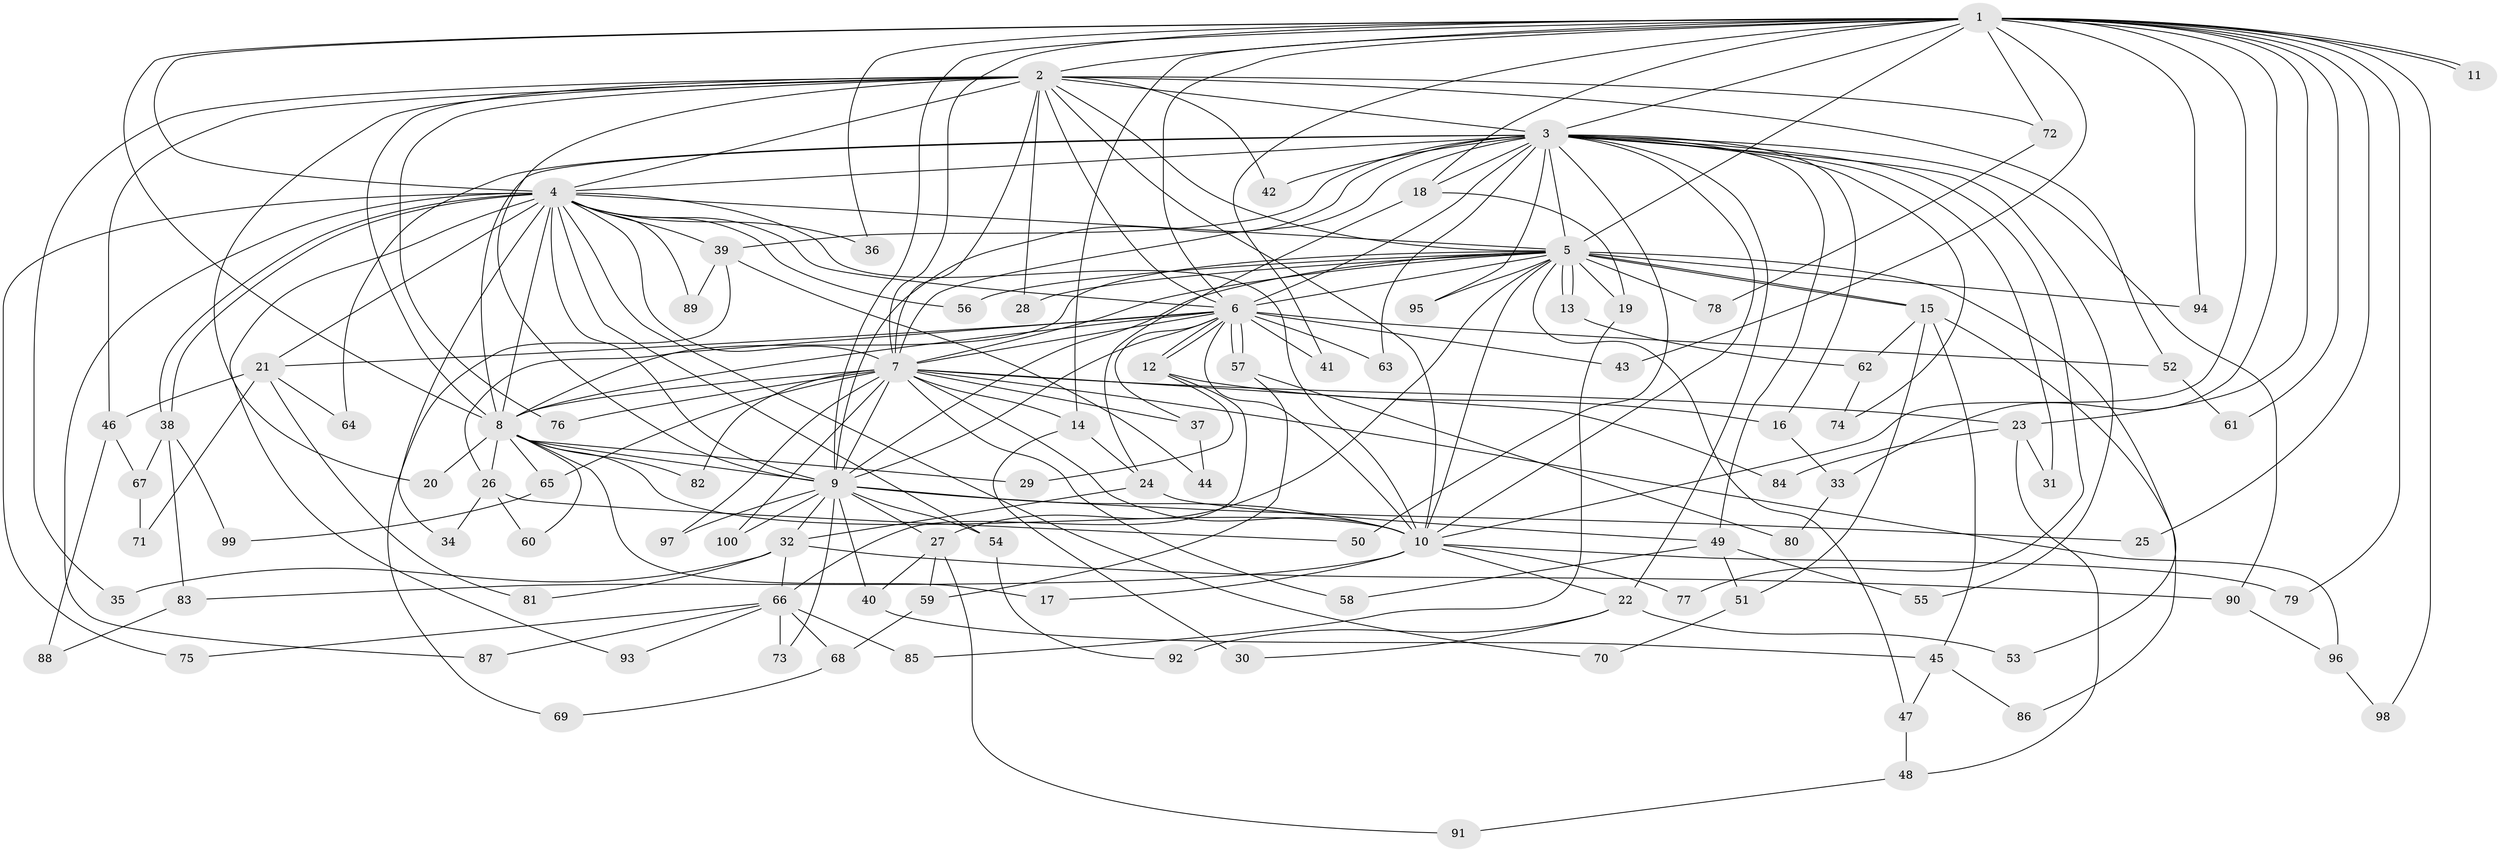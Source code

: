 // Generated by graph-tools (version 1.1) at 2025/11/02/21/25 10:11:07]
// undirected, 100 vertices, 225 edges
graph export_dot {
graph [start="1"]
  node [color=gray90,style=filled];
  1;
  2;
  3;
  4;
  5;
  6;
  7;
  8;
  9;
  10;
  11;
  12;
  13;
  14;
  15;
  16;
  17;
  18;
  19;
  20;
  21;
  22;
  23;
  24;
  25;
  26;
  27;
  28;
  29;
  30;
  31;
  32;
  33;
  34;
  35;
  36;
  37;
  38;
  39;
  40;
  41;
  42;
  43;
  44;
  45;
  46;
  47;
  48;
  49;
  50;
  51;
  52;
  53;
  54;
  55;
  56;
  57;
  58;
  59;
  60;
  61;
  62;
  63;
  64;
  65;
  66;
  67;
  68;
  69;
  70;
  71;
  72;
  73;
  74;
  75;
  76;
  77;
  78;
  79;
  80;
  81;
  82;
  83;
  84;
  85;
  86;
  87;
  88;
  89;
  90;
  91;
  92;
  93;
  94;
  95;
  96;
  97;
  98;
  99;
  100;
  1 -- 2;
  1 -- 3;
  1 -- 4;
  1 -- 5;
  1 -- 6;
  1 -- 7;
  1 -- 8;
  1 -- 9;
  1 -- 10;
  1 -- 11;
  1 -- 11;
  1 -- 14;
  1 -- 18;
  1 -- 23;
  1 -- 25;
  1 -- 33;
  1 -- 36;
  1 -- 41;
  1 -- 43;
  1 -- 61;
  1 -- 72;
  1 -- 79;
  1 -- 94;
  1 -- 98;
  2 -- 3;
  2 -- 4;
  2 -- 5;
  2 -- 6;
  2 -- 7;
  2 -- 8;
  2 -- 9;
  2 -- 10;
  2 -- 20;
  2 -- 28;
  2 -- 35;
  2 -- 42;
  2 -- 46;
  2 -- 52;
  2 -- 72;
  2 -- 76;
  3 -- 4;
  3 -- 5;
  3 -- 6;
  3 -- 7;
  3 -- 8;
  3 -- 9;
  3 -- 10;
  3 -- 16;
  3 -- 18;
  3 -- 22;
  3 -- 31;
  3 -- 39;
  3 -- 42;
  3 -- 49;
  3 -- 50;
  3 -- 55;
  3 -- 63;
  3 -- 64;
  3 -- 74;
  3 -- 77;
  3 -- 90;
  3 -- 95;
  4 -- 5;
  4 -- 6;
  4 -- 7;
  4 -- 8;
  4 -- 9;
  4 -- 10;
  4 -- 21;
  4 -- 34;
  4 -- 36;
  4 -- 38;
  4 -- 38;
  4 -- 39;
  4 -- 54;
  4 -- 56;
  4 -- 70;
  4 -- 75;
  4 -- 87;
  4 -- 89;
  4 -- 93;
  5 -- 6;
  5 -- 7;
  5 -- 8;
  5 -- 9;
  5 -- 10;
  5 -- 13;
  5 -- 13;
  5 -- 15;
  5 -- 15;
  5 -- 19;
  5 -- 27;
  5 -- 28;
  5 -- 47;
  5 -- 53;
  5 -- 56;
  5 -- 78;
  5 -- 94;
  5 -- 95;
  6 -- 7;
  6 -- 8;
  6 -- 9;
  6 -- 10;
  6 -- 12;
  6 -- 12;
  6 -- 21;
  6 -- 26;
  6 -- 37;
  6 -- 41;
  6 -- 43;
  6 -- 52;
  6 -- 57;
  6 -- 57;
  6 -- 63;
  7 -- 8;
  7 -- 9;
  7 -- 10;
  7 -- 14;
  7 -- 23;
  7 -- 37;
  7 -- 58;
  7 -- 65;
  7 -- 76;
  7 -- 82;
  7 -- 84;
  7 -- 96;
  7 -- 97;
  7 -- 100;
  8 -- 9;
  8 -- 10;
  8 -- 17;
  8 -- 20;
  8 -- 26;
  8 -- 29;
  8 -- 60;
  8 -- 65;
  8 -- 82;
  9 -- 10;
  9 -- 25;
  9 -- 27;
  9 -- 32;
  9 -- 40;
  9 -- 54;
  9 -- 73;
  9 -- 97;
  9 -- 100;
  10 -- 17;
  10 -- 22;
  10 -- 77;
  10 -- 79;
  10 -- 83;
  12 -- 16;
  12 -- 29;
  12 -- 66;
  13 -- 62;
  14 -- 24;
  14 -- 30;
  15 -- 45;
  15 -- 51;
  15 -- 62;
  15 -- 86;
  16 -- 33;
  18 -- 19;
  18 -- 24;
  19 -- 85;
  21 -- 46;
  21 -- 64;
  21 -- 71;
  21 -- 81;
  22 -- 30;
  22 -- 53;
  22 -- 92;
  23 -- 31;
  23 -- 48;
  23 -- 84;
  24 -- 32;
  24 -- 49;
  26 -- 34;
  26 -- 50;
  26 -- 60;
  27 -- 40;
  27 -- 59;
  27 -- 91;
  32 -- 35;
  32 -- 66;
  32 -- 81;
  32 -- 90;
  33 -- 80;
  37 -- 44;
  38 -- 67;
  38 -- 83;
  38 -- 99;
  39 -- 44;
  39 -- 69;
  39 -- 89;
  40 -- 45;
  45 -- 47;
  45 -- 86;
  46 -- 67;
  46 -- 88;
  47 -- 48;
  48 -- 91;
  49 -- 51;
  49 -- 55;
  49 -- 58;
  51 -- 70;
  52 -- 61;
  54 -- 92;
  57 -- 59;
  57 -- 80;
  59 -- 68;
  62 -- 74;
  65 -- 99;
  66 -- 68;
  66 -- 73;
  66 -- 75;
  66 -- 85;
  66 -- 87;
  66 -- 93;
  67 -- 71;
  68 -- 69;
  72 -- 78;
  83 -- 88;
  90 -- 96;
  96 -- 98;
}
